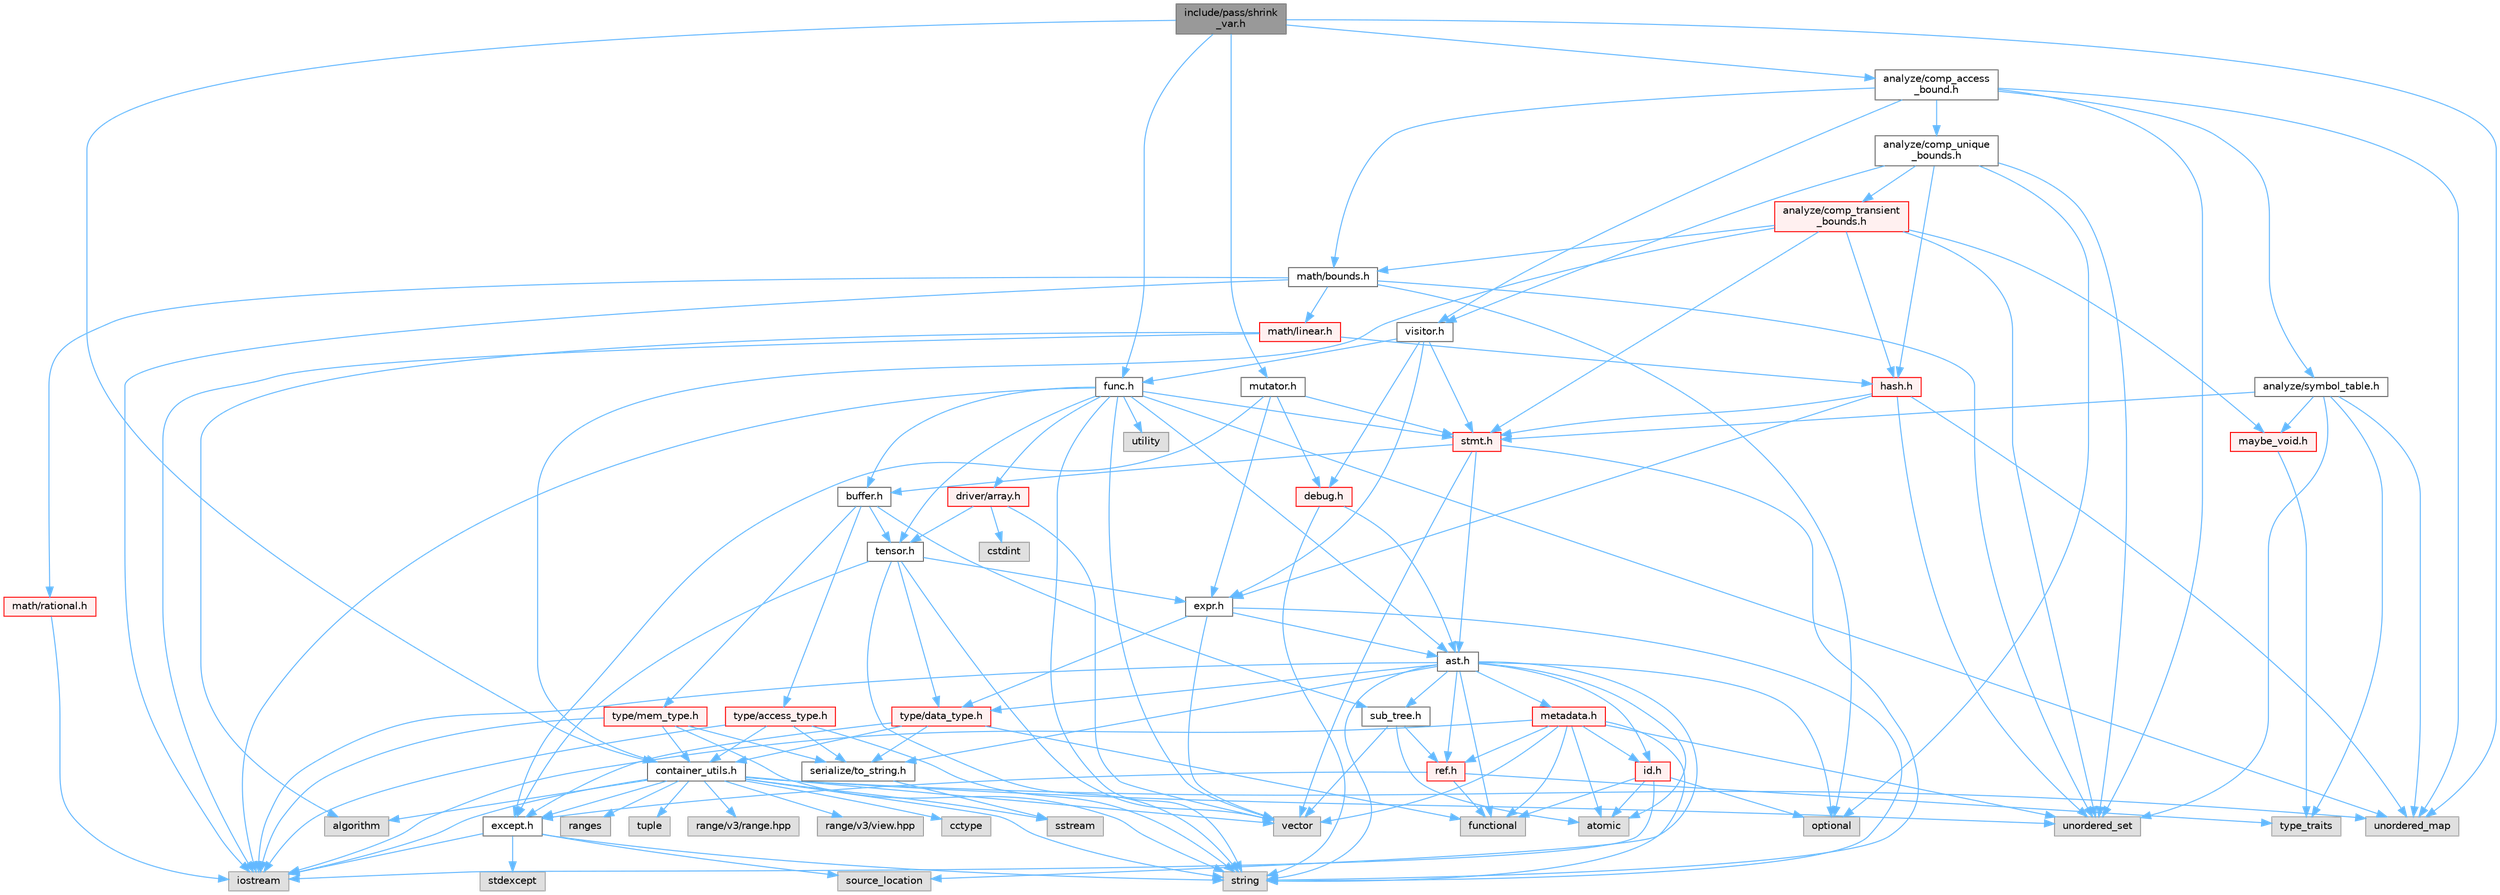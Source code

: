 digraph "include/pass/shrink_var.h"
{
 // LATEX_PDF_SIZE
  bgcolor="transparent";
  edge [fontname=Helvetica,fontsize=10,labelfontname=Helvetica,labelfontsize=10];
  node [fontname=Helvetica,fontsize=10,shape=box,height=0.2,width=0.4];
  Node1 [label="include/pass/shrink\l_var.h",height=0.2,width=0.4,color="gray40", fillcolor="grey60", style="filled", fontcolor="black",tooltip=" "];
  Node1 -> Node2 [color="steelblue1",style="solid"];
  Node2 [label="unordered_map",height=0.2,width=0.4,color="grey60", fillcolor="#E0E0E0", style="filled",tooltip=" "];
  Node1 -> Node3 [color="steelblue1",style="solid"];
  Node3 [label="analyze/comp_access\l_bound.h",height=0.2,width=0.4,color="grey40", fillcolor="white", style="filled",URL="$comp__access__bound_8h.html",tooltip=" "];
  Node3 -> Node2 [color="steelblue1",style="solid"];
  Node3 -> Node4 [color="steelblue1",style="solid"];
  Node4 [label="unordered_set",height=0.2,width=0.4,color="grey60", fillcolor="#E0E0E0", style="filled",tooltip=" "];
  Node3 -> Node5 [color="steelblue1",style="solid"];
  Node5 [label="analyze/comp_unique\l_bounds.h",height=0.2,width=0.4,color="grey40", fillcolor="white", style="filled",URL="$comp__unique__bounds_8h.html",tooltip=" "];
  Node5 -> Node6 [color="steelblue1",style="solid"];
  Node6 [label="optional",height=0.2,width=0.4,color="grey60", fillcolor="#E0E0E0", style="filled",tooltip=" "];
  Node5 -> Node4 [color="steelblue1",style="solid"];
  Node5 -> Node7 [color="steelblue1",style="solid"];
  Node7 [label="analyze/comp_transient\l_bounds.h",height=0.2,width=0.4,color="red", fillcolor="#FFF0F0", style="filled",URL="$comp__transient__bounds_8h.html",tooltip=" "];
  Node7 -> Node4 [color="steelblue1",style="solid"];
  Node7 -> Node36 [color="steelblue1",style="solid"];
  Node36 [label="container_utils.h",height=0.2,width=0.4,color="grey40", fillcolor="white", style="filled",URL="$container__utils_8h.html",tooltip=" "];
  Node36 -> Node37 [color="steelblue1",style="solid"];
  Node37 [label="algorithm",height=0.2,width=0.4,color="grey60", fillcolor="#E0E0E0", style="filled",tooltip=" "];
  Node36 -> Node38 [color="steelblue1",style="solid"];
  Node38 [label="cctype",height=0.2,width=0.4,color="grey60", fillcolor="#E0E0E0", style="filled",tooltip=" "];
  Node36 -> Node11 [color="steelblue1",style="solid"];
  Node11 [label="iostream",height=0.2,width=0.4,color="grey60", fillcolor="#E0E0E0", style="filled",tooltip=" "];
  Node36 -> Node39 [color="steelblue1",style="solid"];
  Node39 [label="ranges",height=0.2,width=0.4,color="grey60", fillcolor="#E0E0E0", style="filled",tooltip=" "];
  Node36 -> Node32 [color="steelblue1",style="solid"];
  Node32 [label="sstream",height=0.2,width=0.4,color="grey60", fillcolor="#E0E0E0", style="filled",tooltip=" "];
  Node36 -> Node12 [color="steelblue1",style="solid"];
  Node12 [label="string",height=0.2,width=0.4,color="grey60", fillcolor="#E0E0E0", style="filled",tooltip=" "];
  Node36 -> Node40 [color="steelblue1",style="solid"];
  Node40 [label="tuple",height=0.2,width=0.4,color="grey60", fillcolor="#E0E0E0", style="filled",tooltip=" "];
  Node36 -> Node2 [color="steelblue1",style="solid"];
  Node36 -> Node4 [color="steelblue1",style="solid"];
  Node36 -> Node14 [color="steelblue1",style="solid"];
  Node14 [label="vector",height=0.2,width=0.4,color="grey60", fillcolor="#E0E0E0", style="filled",tooltip=" "];
  Node36 -> Node41 [color="steelblue1",style="solid"];
  Node41 [label="range/v3/range.hpp",height=0.2,width=0.4,color="grey60", fillcolor="#E0E0E0", style="filled",tooltip=" "];
  Node36 -> Node42 [color="steelblue1",style="solid"];
  Node42 [label="range/v3/view.hpp",height=0.2,width=0.4,color="grey60", fillcolor="#E0E0E0", style="filled",tooltip=" "];
  Node36 -> Node29 [color="steelblue1",style="solid"];
  Node29 [label="except.h",height=0.2,width=0.4,color="grey40", fillcolor="white", style="filled",URL="$except_8h.html",tooltip=" "];
  Node29 -> Node11 [color="steelblue1",style="solid"];
  Node29 -> Node18 [color="steelblue1",style="solid"];
  Node18 [label="source_location",height=0.2,width=0.4,color="grey60", fillcolor="#E0E0E0", style="filled",tooltip=" "];
  Node29 -> Node30 [color="steelblue1",style="solid"];
  Node30 [label="stdexcept",height=0.2,width=0.4,color="grey60", fillcolor="#E0E0E0", style="filled",tooltip=" "];
  Node29 -> Node12 [color="steelblue1",style="solid"];
  Node7 -> Node65 [color="steelblue1",style="solid"];
  Node65 [label="hash.h",height=0.2,width=0.4,color="red", fillcolor="#FFF0F0", style="filled",URL="$hash_8h.html",tooltip=" "];
  Node65 -> Node2 [color="steelblue1",style="solid"];
  Node65 -> Node4 [color="steelblue1",style="solid"];
  Node65 -> Node45 [color="steelblue1",style="solid"];
  Node45 [label="expr.h",height=0.2,width=0.4,color="grey40", fillcolor="white", style="filled",URL="$expr_8h.html",tooltip=" "];
  Node45 -> Node12 [color="steelblue1",style="solid"];
  Node45 -> Node14 [color="steelblue1",style="solid"];
  Node45 -> Node15 [color="steelblue1",style="solid"];
  Node15 [label="ast.h",height=0.2,width=0.4,color="grey40", fillcolor="white", style="filled",URL="$ast_8h.html",tooltip=" "];
  Node15 -> Node16 [color="steelblue1",style="solid"];
  Node16 [label="atomic",height=0.2,width=0.4,color="grey60", fillcolor="#E0E0E0", style="filled",tooltip=" "];
  Node15 -> Node17 [color="steelblue1",style="solid"];
  Node17 [label="functional",height=0.2,width=0.4,color="grey60", fillcolor="#E0E0E0", style="filled",tooltip=" "];
  Node15 -> Node11 [color="steelblue1",style="solid"];
  Node15 -> Node6 [color="steelblue1",style="solid"];
  Node15 -> Node18 [color="steelblue1",style="solid"];
  Node15 -> Node12 [color="steelblue1",style="solid"];
  Node15 -> Node19 [color="steelblue1",style="solid"];
  Node19 [label="id.h",height=0.2,width=0.4,color="red", fillcolor="#FFF0F0", style="filled",URL="$id_8h.html",tooltip=" "];
  Node19 -> Node16 [color="steelblue1",style="solid"];
  Node19 -> Node17 [color="steelblue1",style="solid"];
  Node19 -> Node11 [color="steelblue1",style="solid"];
  Node19 -> Node6 [color="steelblue1",style="solid"];
  Node15 -> Node21 [color="steelblue1",style="solid"];
  Node21 [label="metadata.h",height=0.2,width=0.4,color="red", fillcolor="#FFF0F0", style="filled",URL="$metadata_8h.html",tooltip=" "];
  Node21 -> Node16 [color="steelblue1",style="solid"];
  Node21 -> Node17 [color="steelblue1",style="solid"];
  Node21 -> Node11 [color="steelblue1",style="solid"];
  Node21 -> Node12 [color="steelblue1",style="solid"];
  Node21 -> Node4 [color="steelblue1",style="solid"];
  Node21 -> Node14 [color="steelblue1",style="solid"];
  Node21 -> Node19 [color="steelblue1",style="solid"];
  Node21 -> Node23 [color="steelblue1",style="solid"];
  Node23 [label="ref.h",height=0.2,width=0.4,color="red", fillcolor="#FFF0F0", style="filled",URL="$ref_8h.html",tooltip=" "];
  Node23 -> Node17 [color="steelblue1",style="solid"];
  Node23 -> Node25 [color="steelblue1",style="solid"];
  Node25 [label="type_traits",height=0.2,width=0.4,color="grey60", fillcolor="#E0E0E0", style="filled",tooltip=" "];
  Node23 -> Node29 [color="steelblue1",style="solid"];
  Node15 -> Node23 [color="steelblue1",style="solid"];
  Node15 -> Node31 [color="steelblue1",style="solid"];
  Node31 [label="serialize/to_string.h",height=0.2,width=0.4,color="grey40", fillcolor="white", style="filled",URL="$to__string_8h.html",tooltip=" "];
  Node31 -> Node32 [color="steelblue1",style="solid"];
  Node15 -> Node33 [color="steelblue1",style="solid"];
  Node33 [label="sub_tree.h",height=0.2,width=0.4,color="grey40", fillcolor="white", style="filled",URL="$sub__tree_8h.html",tooltip=" "];
  Node33 -> Node16 [color="steelblue1",style="solid"];
  Node33 -> Node14 [color="steelblue1",style="solid"];
  Node33 -> Node23 [color="steelblue1",style="solid"];
  Node15 -> Node34 [color="steelblue1",style="solid"];
  Node34 [label="type/data_type.h",height=0.2,width=0.4,color="red", fillcolor="#FFF0F0", style="filled",URL="$data__type_8h.html",tooltip=" "];
  Node34 -> Node17 [color="steelblue1",style="solid"];
  Node34 -> Node36 [color="steelblue1",style="solid"];
  Node34 -> Node29 [color="steelblue1",style="solid"];
  Node34 -> Node31 [color="steelblue1",style="solid"];
  Node45 -> Node34 [color="steelblue1",style="solid"];
  Node65 -> Node52 [color="steelblue1",style="solid"];
  Node52 [label="stmt.h",height=0.2,width=0.4,color="red", fillcolor="#FFF0F0", style="filled",URL="$stmt_8h.html",tooltip=" "];
  Node52 -> Node12 [color="steelblue1",style="solid"];
  Node52 -> Node14 [color="steelblue1",style="solid"];
  Node52 -> Node15 [color="steelblue1",style="solid"];
  Node52 -> Node43 [color="steelblue1",style="solid"];
  Node43 [label="buffer.h",height=0.2,width=0.4,color="grey40", fillcolor="white", style="filled",URL="$buffer_8h.html",tooltip=" "];
  Node43 -> Node33 [color="steelblue1",style="solid"];
  Node43 -> Node44 [color="steelblue1",style="solid"];
  Node44 [label="tensor.h",height=0.2,width=0.4,color="grey40", fillcolor="white", style="filled",URL="$tensor_8h.html",tooltip=" "];
  Node44 -> Node12 [color="steelblue1",style="solid"];
  Node44 -> Node14 [color="steelblue1",style="solid"];
  Node44 -> Node29 [color="steelblue1",style="solid"];
  Node44 -> Node45 [color="steelblue1",style="solid"];
  Node44 -> Node34 [color="steelblue1",style="solid"];
  Node43 -> Node46 [color="steelblue1",style="solid"];
  Node46 [label="type/access_type.h",height=0.2,width=0.4,color="red", fillcolor="#FFF0F0", style="filled",URL="$access__type_8h.html",tooltip=" "];
  Node46 -> Node11 [color="steelblue1",style="solid"];
  Node46 -> Node12 [color="steelblue1",style="solid"];
  Node46 -> Node36 [color="steelblue1",style="solid"];
  Node46 -> Node31 [color="steelblue1",style="solid"];
  Node43 -> Node47 [color="steelblue1",style="solid"];
  Node47 [label="type/mem_type.h",height=0.2,width=0.4,color="red", fillcolor="#FFF0F0", style="filled",URL="$mem__type_8h.html",tooltip=" "];
  Node47 -> Node11 [color="steelblue1",style="solid"];
  Node47 -> Node12 [color="steelblue1",style="solid"];
  Node47 -> Node36 [color="steelblue1",style="solid"];
  Node47 -> Node31 [color="steelblue1",style="solid"];
  Node7 -> Node68 [color="steelblue1",style="solid"];
  Node68 [label="math/bounds.h",height=0.2,width=0.4,color="grey40", fillcolor="white", style="filled",URL="$bounds_8h.html",tooltip=" "];
  Node68 -> Node11 [color="steelblue1",style="solid"];
  Node68 -> Node6 [color="steelblue1",style="solid"];
  Node68 -> Node4 [color="steelblue1",style="solid"];
  Node68 -> Node66 [color="steelblue1",style="solid"];
  Node66 [label="math/linear.h",height=0.2,width=0.4,color="red", fillcolor="#FFF0F0", style="filled",URL="$linear_8h.html",tooltip=" "];
  Node66 -> Node37 [color="steelblue1",style="solid"];
  Node66 -> Node11 [color="steelblue1",style="solid"];
  Node66 -> Node65 [color="steelblue1",style="solid"];
  Node68 -> Node69 [color="steelblue1",style="solid"];
  Node69 [label="math/rational.h",height=0.2,width=0.4,color="red", fillcolor="#FFF0F0", style="filled",URL="$rational_8h.html",tooltip=" "];
  Node69 -> Node11 [color="steelblue1",style="solid"];
  Node7 -> Node72 [color="steelblue1",style="solid"];
  Node72 [label="maybe_void.h",height=0.2,width=0.4,color="red", fillcolor="#FFF0F0", style="filled",URL="$maybe__void_8h.html",tooltip=" "];
  Node72 -> Node25 [color="steelblue1",style="solid"];
  Node7 -> Node52 [color="steelblue1",style="solid"];
  Node5 -> Node65 [color="steelblue1",style="solid"];
  Node5 -> Node59 [color="steelblue1",style="solid"];
  Node59 [label="visitor.h",height=0.2,width=0.4,color="grey40", fillcolor="white", style="filled",URL="$visitor_8h.html",tooltip=" "];
  Node59 -> Node60 [color="steelblue1",style="solid"];
  Node60 [label="debug.h",height=0.2,width=0.4,color="red", fillcolor="#FFF0F0", style="filled",URL="$debug_8h.html",tooltip=" "];
  Node60 -> Node12 [color="steelblue1",style="solid"];
  Node60 -> Node15 [color="steelblue1",style="solid"];
  Node59 -> Node45 [color="steelblue1",style="solid"];
  Node59 -> Node10 [color="steelblue1",style="solid"];
  Node10 [label="func.h",height=0.2,width=0.4,color="grey40", fillcolor="white", style="filled",URL="$func_8h.html",tooltip=" "];
  Node10 -> Node11 [color="steelblue1",style="solid"];
  Node10 -> Node12 [color="steelblue1",style="solid"];
  Node10 -> Node2 [color="steelblue1",style="solid"];
  Node10 -> Node13 [color="steelblue1",style="solid"];
  Node13 [label="utility",height=0.2,width=0.4,color="grey60", fillcolor="#E0E0E0", style="filled",tooltip=" "];
  Node10 -> Node14 [color="steelblue1",style="solid"];
  Node10 -> Node15 [color="steelblue1",style="solid"];
  Node10 -> Node43 [color="steelblue1",style="solid"];
  Node10 -> Node48 [color="steelblue1",style="solid"];
  Node48 [label="driver/array.h",height=0.2,width=0.4,color="red", fillcolor="#FFF0F0", style="filled",URL="$array_8h.html",tooltip=" "];
  Node48 -> Node27 [color="steelblue1",style="solid"];
  Node27 [label="cstdint",height=0.2,width=0.4,color="grey60", fillcolor="#E0E0E0", style="filled",tooltip=" "];
  Node48 -> Node14 [color="steelblue1",style="solid"];
  Node48 -> Node44 [color="steelblue1",style="solid"];
  Node10 -> Node52 [color="steelblue1",style="solid"];
  Node10 -> Node44 [color="steelblue1",style="solid"];
  Node59 -> Node52 [color="steelblue1",style="solid"];
  Node3 -> Node73 [color="steelblue1",style="solid"];
  Node73 [label="analyze/symbol_table.h",height=0.2,width=0.4,color="grey40", fillcolor="white", style="filled",URL="$symbol__table_8h.html",tooltip=" "];
  Node73 -> Node25 [color="steelblue1",style="solid"];
  Node73 -> Node2 [color="steelblue1",style="solid"];
  Node73 -> Node4 [color="steelblue1",style="solid"];
  Node73 -> Node72 [color="steelblue1",style="solid"];
  Node73 -> Node52 [color="steelblue1",style="solid"];
  Node3 -> Node68 [color="steelblue1",style="solid"];
  Node3 -> Node59 [color="steelblue1",style="solid"];
  Node1 -> Node36 [color="steelblue1",style="solid"];
  Node1 -> Node10 [color="steelblue1",style="solid"];
  Node1 -> Node74 [color="steelblue1",style="solid"];
  Node74 [label="mutator.h",height=0.2,width=0.4,color="grey40", fillcolor="white", style="filled",URL="$mutator_8h.html",tooltip=" "];
  Node74 -> Node60 [color="steelblue1",style="solid"];
  Node74 -> Node29 [color="steelblue1",style="solid"];
  Node74 -> Node45 [color="steelblue1",style="solid"];
  Node74 -> Node52 [color="steelblue1",style="solid"];
}
